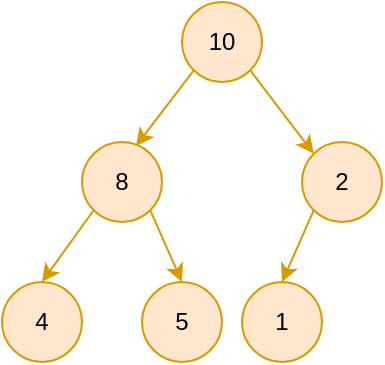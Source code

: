 <mxfile version="14.9.7" type="github">
  <diagram id="6MtrnzUSQC7sY62Lb6zY" name="Page-1">
    <mxGraphModel dx="946" dy="536" grid="1" gridSize="10" guides="1" tooltips="1" connect="1" arrows="1" fold="1" page="1" pageScale="1" pageWidth="827" pageHeight="1169" math="0" shadow="0">
      <root>
        <mxCell id="0" />
        <mxCell id="1" parent="0" />
        <mxCell id="FYGE_YMzCLiSaxmC1TB3-1" style="rounded=0;orthogonalLoop=1;jettySize=auto;html=1;exitX=0;exitY=1;exitDx=0;exitDy=0;entryX=0.675;entryY=0.05;entryDx=0;entryDy=0;entryPerimeter=0;fillColor=#ffe6cc;strokeColor=#d79b00;" edge="1" parent="1" source="FYGE_YMzCLiSaxmC1TB3-3" target="FYGE_YMzCLiSaxmC1TB3-6">
          <mxGeometry relative="1" as="geometry" />
        </mxCell>
        <mxCell id="FYGE_YMzCLiSaxmC1TB3-2" style="edgeStyle=none;rounded=0;orthogonalLoop=1;jettySize=auto;html=1;exitX=1;exitY=1;exitDx=0;exitDy=0;entryX=0;entryY=0;entryDx=0;entryDy=0;fillColor=#ffe6cc;strokeColor=#d79b00;" edge="1" parent="1" source="FYGE_YMzCLiSaxmC1TB3-3" target="FYGE_YMzCLiSaxmC1TB3-7">
          <mxGeometry relative="1" as="geometry" />
        </mxCell>
        <mxCell id="FYGE_YMzCLiSaxmC1TB3-3" value="10" style="ellipse;whiteSpace=wrap;html=1;aspect=fixed;fillColor=#ffe6cc;strokeColor=#d79b00;" vertex="1" parent="1">
          <mxGeometry x="200" y="100" width="40" height="40" as="geometry" />
        </mxCell>
        <mxCell id="FYGE_YMzCLiSaxmC1TB3-4" style="edgeStyle=none;rounded=0;orthogonalLoop=1;jettySize=auto;html=1;exitX=0;exitY=1;exitDx=0;exitDy=0;entryX=0.5;entryY=0;entryDx=0;entryDy=0;fillColor=#ffe6cc;strokeColor=#d79b00;" edge="1" parent="1" source="FYGE_YMzCLiSaxmC1TB3-6" target="FYGE_YMzCLiSaxmC1TB3-8">
          <mxGeometry relative="1" as="geometry" />
        </mxCell>
        <mxCell id="FYGE_YMzCLiSaxmC1TB3-5" style="edgeStyle=none;rounded=0;orthogonalLoop=1;jettySize=auto;html=1;exitX=1;exitY=1;exitDx=0;exitDy=0;entryX=0.5;entryY=0;entryDx=0;entryDy=0;fillColor=#ffe6cc;strokeColor=#d79b00;" edge="1" parent="1" source="FYGE_YMzCLiSaxmC1TB3-6" target="FYGE_YMzCLiSaxmC1TB3-9">
          <mxGeometry relative="1" as="geometry" />
        </mxCell>
        <mxCell id="FYGE_YMzCLiSaxmC1TB3-6" value="8" style="ellipse;whiteSpace=wrap;html=1;aspect=fixed;fillColor=#ffe6cc;strokeColor=#d79b00;" vertex="1" parent="1">
          <mxGeometry x="150" y="170" width="40" height="40" as="geometry" />
        </mxCell>
        <mxCell id="FYGE_YMzCLiSaxmC1TB3-11" style="rounded=0;orthogonalLoop=1;jettySize=auto;html=1;exitX=0;exitY=1;exitDx=0;exitDy=0;entryX=0.5;entryY=0;entryDx=0;entryDy=0;fillColor=#ffe6cc;strokeColor=#d79b00;" edge="1" parent="1" source="FYGE_YMzCLiSaxmC1TB3-7" target="FYGE_YMzCLiSaxmC1TB3-10">
          <mxGeometry relative="1" as="geometry" />
        </mxCell>
        <mxCell id="FYGE_YMzCLiSaxmC1TB3-7" value="2" style="ellipse;whiteSpace=wrap;html=1;aspect=fixed;fillColor=#ffe6cc;strokeColor=#d79b00;" vertex="1" parent="1">
          <mxGeometry x="260" y="170" width="40" height="40" as="geometry" />
        </mxCell>
        <mxCell id="FYGE_YMzCLiSaxmC1TB3-8" value="4" style="ellipse;whiteSpace=wrap;html=1;aspect=fixed;fillColor=#ffe6cc;strokeColor=#d79b00;" vertex="1" parent="1">
          <mxGeometry x="110" y="240" width="40" height="40" as="geometry" />
        </mxCell>
        <mxCell id="FYGE_YMzCLiSaxmC1TB3-9" value="5" style="ellipse;whiteSpace=wrap;html=1;aspect=fixed;fillColor=#ffe6cc;strokeColor=#d79b00;" vertex="1" parent="1">
          <mxGeometry x="180" y="240" width="40" height="40" as="geometry" />
        </mxCell>
        <mxCell id="FYGE_YMzCLiSaxmC1TB3-10" value="1" style="ellipse;whiteSpace=wrap;html=1;aspect=fixed;fillColor=#ffe6cc;strokeColor=#d79b00;" vertex="1" parent="1">
          <mxGeometry x="230" y="240" width="40" height="40" as="geometry" />
        </mxCell>
      </root>
    </mxGraphModel>
  </diagram>
</mxfile>

